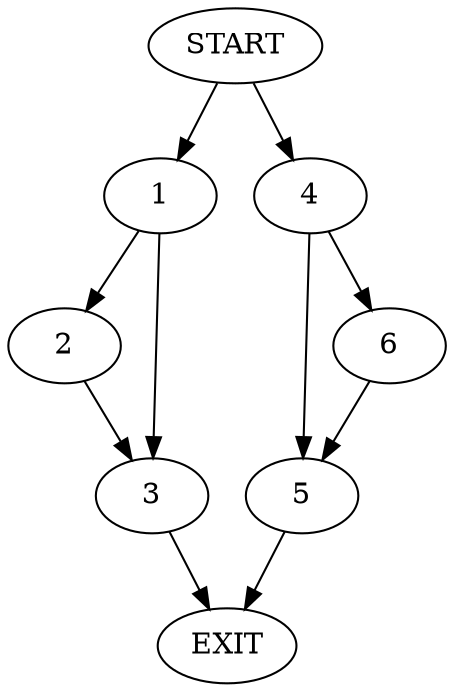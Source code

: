 digraph {
0 [label="START"]
7 [label="EXIT"]
0 -> 1
1 -> 2
1 -> 3
2 -> 3
3 -> 7
0 -> 4
4 -> 5
4 -> 6
6 -> 5
5 -> 7
}
